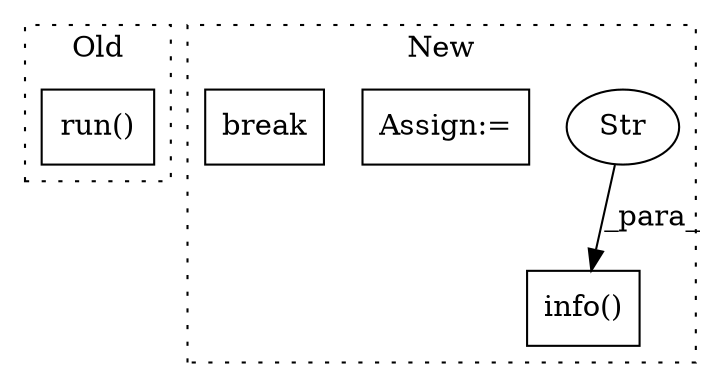 digraph G {
subgraph cluster0 {
1 [label="run()" a="75" s="13052,13079" l="15,25" shape="box"];
label = "Old";
style="dotted";
}
subgraph cluster1 {
2 [label="info()" a="75" s="15863,15902" l="12,1" shape="box"];
3 [label="Str" a="66" s="15875" l="27" shape="ellipse"];
4 [label="Assign:=" a="68" s="15714" l="3" shape="box"];
5 [label="break" a="94" s="15237" l="5" shape="box"];
label = "New";
style="dotted";
}
3 -> 2 [label="_para_"];
}